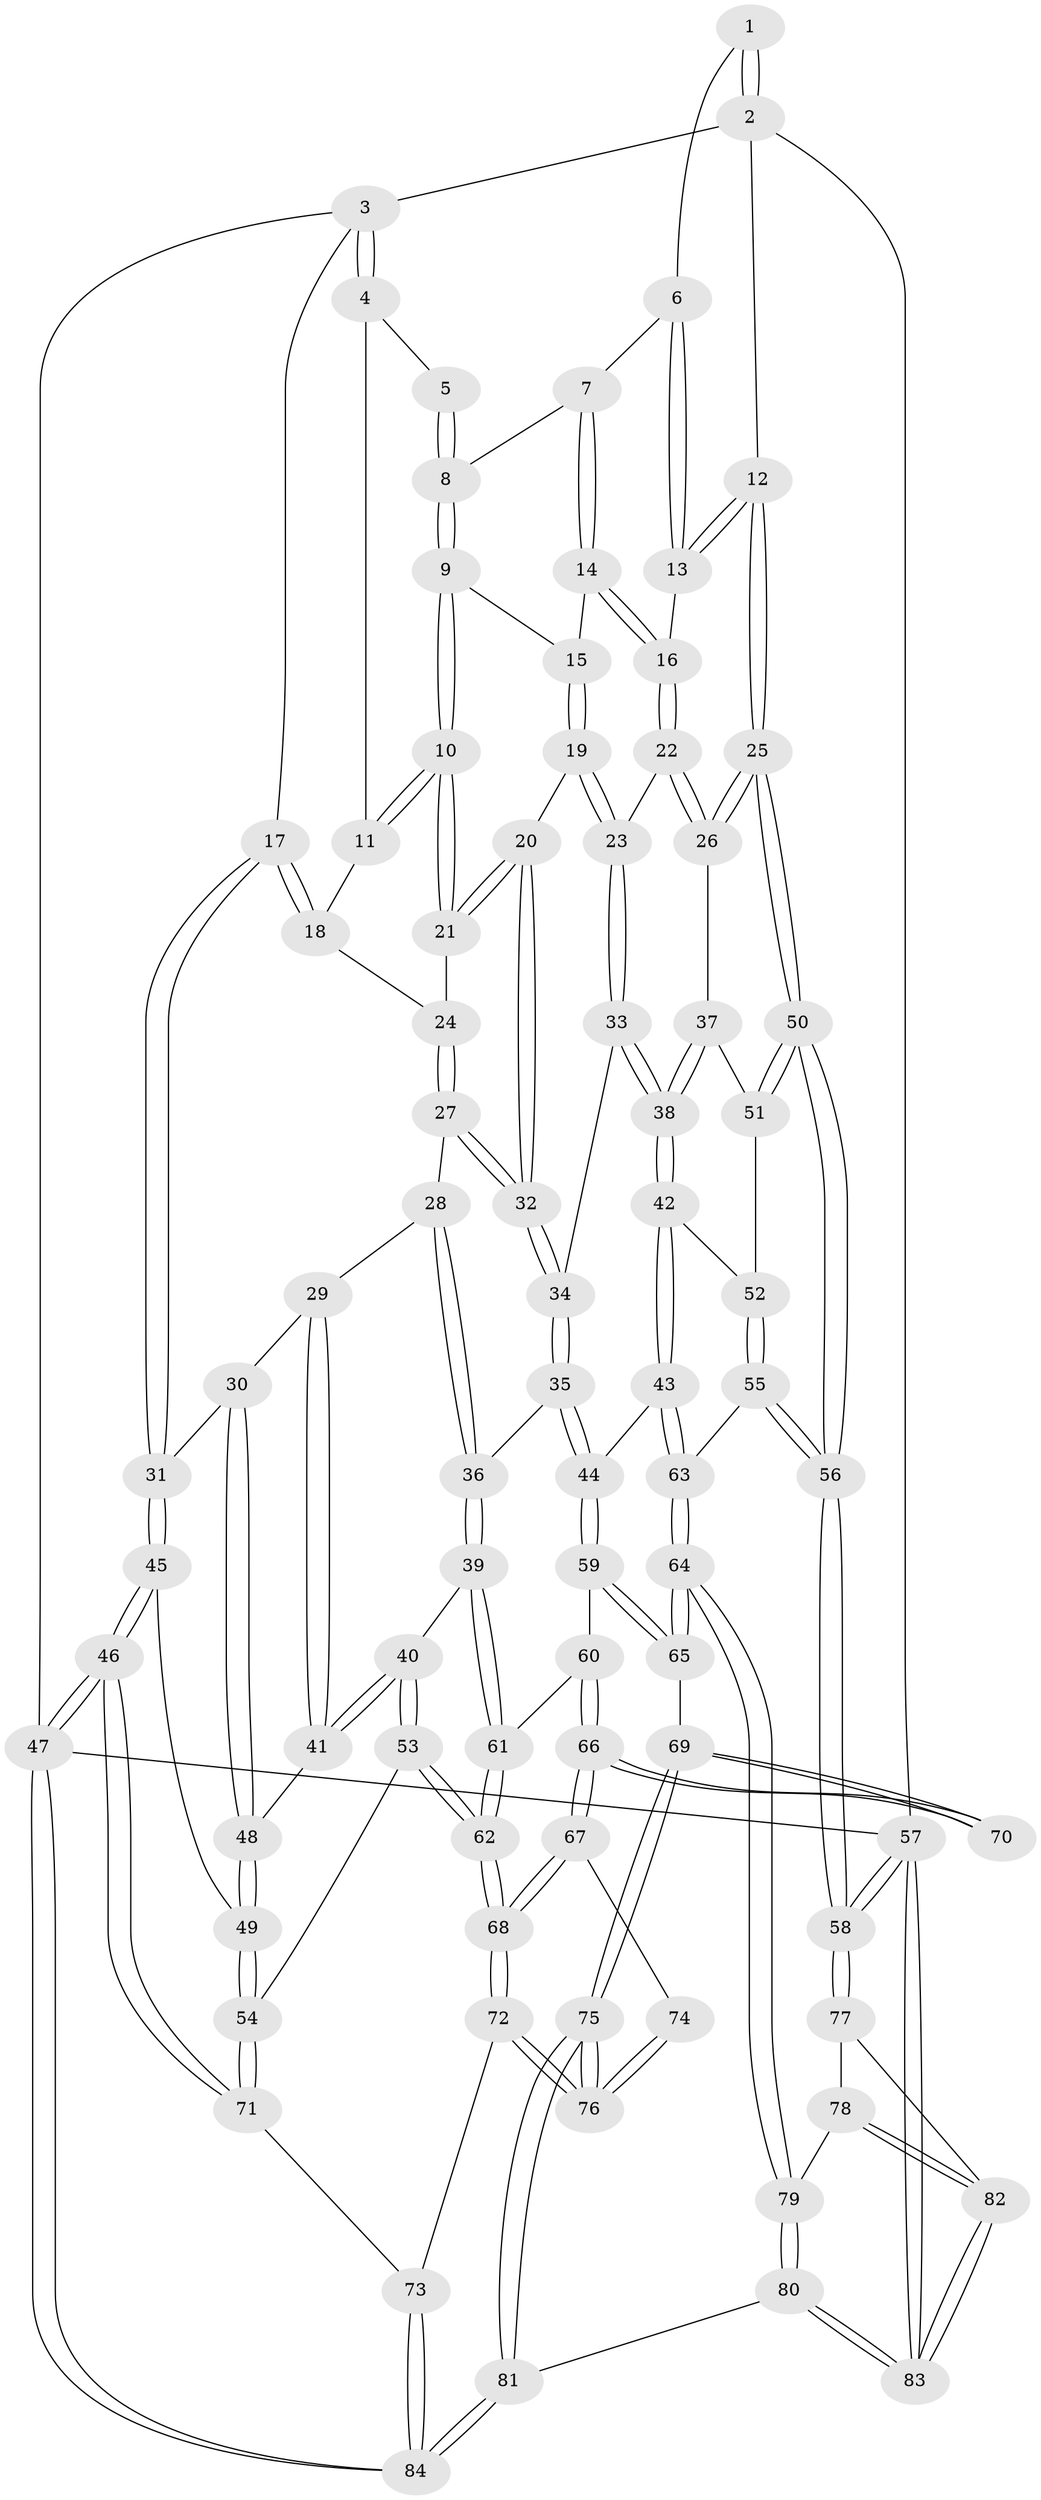 // Generated by graph-tools (version 1.1) at 2025/03/03/09/25 03:03:22]
// undirected, 84 vertices, 207 edges
graph export_dot {
graph [start="1"]
  node [color=gray90,style=filled];
  1 [pos="+0.8890028656403338+0"];
  2 [pos="+1+0"];
  3 [pos="+0+0"];
  4 [pos="+0.5985300731116545+0"];
  5 [pos="+0.7444241650134439+0"];
  6 [pos="+0.8727180523149874+0.06748041989904413"];
  7 [pos="+0.8642494675482069+0.08115359601095495"];
  8 [pos="+0.7713066378807969+0.06587633808517697"];
  9 [pos="+0.7612486169542522+0.1403239979976159"];
  10 [pos="+0.6518286534960192+0.17491788736929872"];
  11 [pos="+0.5958737071980366+0.0021745512986694948"];
  12 [pos="+1+0"];
  13 [pos="+0.9468254827954147+0.10728551258643851"];
  14 [pos="+0.8420053070881858+0.15923497569006836"];
  15 [pos="+0.8163956287168618+0.1623837560732259"];
  16 [pos="+0.9210895484204553+0.19817871018178557"];
  17 [pos="+0+0"];
  18 [pos="+0.43420509626312875+0.17388003246491315"];
  19 [pos="+0.7899615366131616+0.2802622529856401"];
  20 [pos="+0.6742434149043334+0.2595459717390364"];
  21 [pos="+0.6507734820723131+0.17768083546020172"];
  22 [pos="+0.9643210680305904+0.26109694450889803"];
  23 [pos="+0.8353179144726743+0.32451262659353647"];
  24 [pos="+0.4634250196879483+0.22794305039570914"];
  25 [pos="+1+0.31104271766557406"];
  26 [pos="+1+0.28941512959730387"];
  27 [pos="+0.4537307903956208+0.2885214955736421"];
  28 [pos="+0.45309128881487115+0.28982361456080763"];
  29 [pos="+0.3432523663922801+0.32559231771962177"];
  30 [pos="+0.178045062140805+0.31673696742975627"];
  31 [pos="+0+0"];
  32 [pos="+0.6533251911974658+0.3248532392870661"];
  33 [pos="+0.8137743407601268+0.39656496850231"];
  34 [pos="+0.6576961031485857+0.37585342516234305"];
  35 [pos="+0.6416787194253076+0.40303324135770524"];
  36 [pos="+0.502585176957713+0.4468682114440853"];
  37 [pos="+0.8879581468310228+0.4473603322329125"];
  38 [pos="+0.8294129239541562+0.43757322225798995"];
  39 [pos="+0.46330208743731327+0.532337557166933"];
  40 [pos="+0.41837753310521286+0.5260132771310698"];
  41 [pos="+0.3811156239976524+0.4699280779310257"];
  42 [pos="+0.7675503388337055+0.5616840028583298"];
  43 [pos="+0.7673950581856033+0.5619337556637694"];
  44 [pos="+0.7115749908645731+0.5655720902314112"];
  45 [pos="+0+0.4944920189786732"];
  46 [pos="+0+0.9521099772960467"];
  47 [pos="+0+1"];
  48 [pos="+0.18219741679834903+0.35145045959726673"];
  49 [pos="+0.1762907880395+0.5645598683212756"];
  50 [pos="+1+0.5493424079292327"];
  51 [pos="+0.8912687352570487+0.4501640796089565"];
  52 [pos="+0.916472343083498+0.5234653585739644"];
  53 [pos="+0.22385589921928414+0.579308321408198"];
  54 [pos="+0.17677052444581734+0.5654234257048949"];
  55 [pos="+1+0.6850969159646706"];
  56 [pos="+1+0.7669924611054072"];
  57 [pos="+1+1"];
  58 [pos="+1+0.7923027397996953"];
  59 [pos="+0.6689777775486263+0.5966773042907029"];
  60 [pos="+0.4875280519633283+0.5679907237157279"];
  61 [pos="+0.48236468219996975+0.5647287325086782"];
  62 [pos="+0.35675256032640507+0.7822986070985681"];
  63 [pos="+0.8501124725020818+0.6454637424520787"];
  64 [pos="+0.7331928809829494+0.8069158681720924"];
  65 [pos="+0.6584239136599562+0.7827416593679551"];
  66 [pos="+0.5261582768858023+0.6841573608385325"];
  67 [pos="+0.3912698799644676+0.8015193478947474"];
  68 [pos="+0.35884724054991823+0.8074442142688857"];
  69 [pos="+0.6264016814406329+0.794678391757835"];
  70 [pos="+0.590328278507867+0.7832291283138115"];
  71 [pos="+0.06040060981357917+0.7905981847150494"];
  72 [pos="+0.35331323411805077+0.8193448472762157"];
  73 [pos="+0.2599187785972024+0.8596294361128275"];
  74 [pos="+0.5504015152686598+0.7909509967551136"];
  75 [pos="+0.5290926589929459+1"];
  76 [pos="+0.4537442746679202+0.9694295172459294"];
  77 [pos="+0.8340278899852429+0.8173095794951865"];
  78 [pos="+0.7548842842887361+0.8183971227534805"];
  79 [pos="+0.7367058417571537+0.8107626612172375"];
  80 [pos="+0.6927570655407215+1"];
  81 [pos="+0.5360325199608351+1"];
  82 [pos="+0.8902857644487008+1"];
  83 [pos="+1+1"];
  84 [pos="+0.16859704499857048+1"];
  1 -- 2;
  1 -- 2;
  1 -- 6;
  2 -- 3;
  2 -- 12;
  2 -- 57;
  3 -- 4;
  3 -- 4;
  3 -- 17;
  3 -- 47;
  4 -- 5;
  4 -- 11;
  5 -- 8;
  5 -- 8;
  6 -- 7;
  6 -- 13;
  6 -- 13;
  7 -- 8;
  7 -- 14;
  7 -- 14;
  8 -- 9;
  8 -- 9;
  9 -- 10;
  9 -- 10;
  9 -- 15;
  10 -- 11;
  10 -- 11;
  10 -- 21;
  10 -- 21;
  11 -- 18;
  12 -- 13;
  12 -- 13;
  12 -- 25;
  12 -- 25;
  13 -- 16;
  14 -- 15;
  14 -- 16;
  14 -- 16;
  15 -- 19;
  15 -- 19;
  16 -- 22;
  16 -- 22;
  17 -- 18;
  17 -- 18;
  17 -- 31;
  17 -- 31;
  18 -- 24;
  19 -- 20;
  19 -- 23;
  19 -- 23;
  20 -- 21;
  20 -- 21;
  20 -- 32;
  20 -- 32;
  21 -- 24;
  22 -- 23;
  22 -- 26;
  22 -- 26;
  23 -- 33;
  23 -- 33;
  24 -- 27;
  24 -- 27;
  25 -- 26;
  25 -- 26;
  25 -- 50;
  25 -- 50;
  26 -- 37;
  27 -- 28;
  27 -- 32;
  27 -- 32;
  28 -- 29;
  28 -- 36;
  28 -- 36;
  29 -- 30;
  29 -- 41;
  29 -- 41;
  30 -- 31;
  30 -- 48;
  30 -- 48;
  31 -- 45;
  31 -- 45;
  32 -- 34;
  32 -- 34;
  33 -- 34;
  33 -- 38;
  33 -- 38;
  34 -- 35;
  34 -- 35;
  35 -- 36;
  35 -- 44;
  35 -- 44;
  36 -- 39;
  36 -- 39;
  37 -- 38;
  37 -- 38;
  37 -- 51;
  38 -- 42;
  38 -- 42;
  39 -- 40;
  39 -- 61;
  39 -- 61;
  40 -- 41;
  40 -- 41;
  40 -- 53;
  40 -- 53;
  41 -- 48;
  42 -- 43;
  42 -- 43;
  42 -- 52;
  43 -- 44;
  43 -- 63;
  43 -- 63;
  44 -- 59;
  44 -- 59;
  45 -- 46;
  45 -- 46;
  45 -- 49;
  46 -- 47;
  46 -- 47;
  46 -- 71;
  46 -- 71;
  47 -- 84;
  47 -- 84;
  47 -- 57;
  48 -- 49;
  48 -- 49;
  49 -- 54;
  49 -- 54;
  50 -- 51;
  50 -- 51;
  50 -- 56;
  50 -- 56;
  51 -- 52;
  52 -- 55;
  52 -- 55;
  53 -- 54;
  53 -- 62;
  53 -- 62;
  54 -- 71;
  54 -- 71;
  55 -- 56;
  55 -- 56;
  55 -- 63;
  56 -- 58;
  56 -- 58;
  57 -- 58;
  57 -- 58;
  57 -- 83;
  57 -- 83;
  58 -- 77;
  58 -- 77;
  59 -- 60;
  59 -- 65;
  59 -- 65;
  60 -- 61;
  60 -- 66;
  60 -- 66;
  61 -- 62;
  61 -- 62;
  62 -- 68;
  62 -- 68;
  63 -- 64;
  63 -- 64;
  64 -- 65;
  64 -- 65;
  64 -- 79;
  64 -- 79;
  65 -- 69;
  66 -- 67;
  66 -- 67;
  66 -- 70;
  66 -- 70;
  67 -- 68;
  67 -- 68;
  67 -- 74;
  68 -- 72;
  68 -- 72;
  69 -- 70;
  69 -- 70;
  69 -- 75;
  69 -- 75;
  71 -- 73;
  72 -- 73;
  72 -- 76;
  72 -- 76;
  73 -- 84;
  73 -- 84;
  74 -- 76;
  74 -- 76;
  75 -- 76;
  75 -- 76;
  75 -- 81;
  75 -- 81;
  77 -- 78;
  77 -- 82;
  78 -- 79;
  78 -- 82;
  78 -- 82;
  79 -- 80;
  79 -- 80;
  80 -- 81;
  80 -- 83;
  80 -- 83;
  81 -- 84;
  81 -- 84;
  82 -- 83;
  82 -- 83;
}
